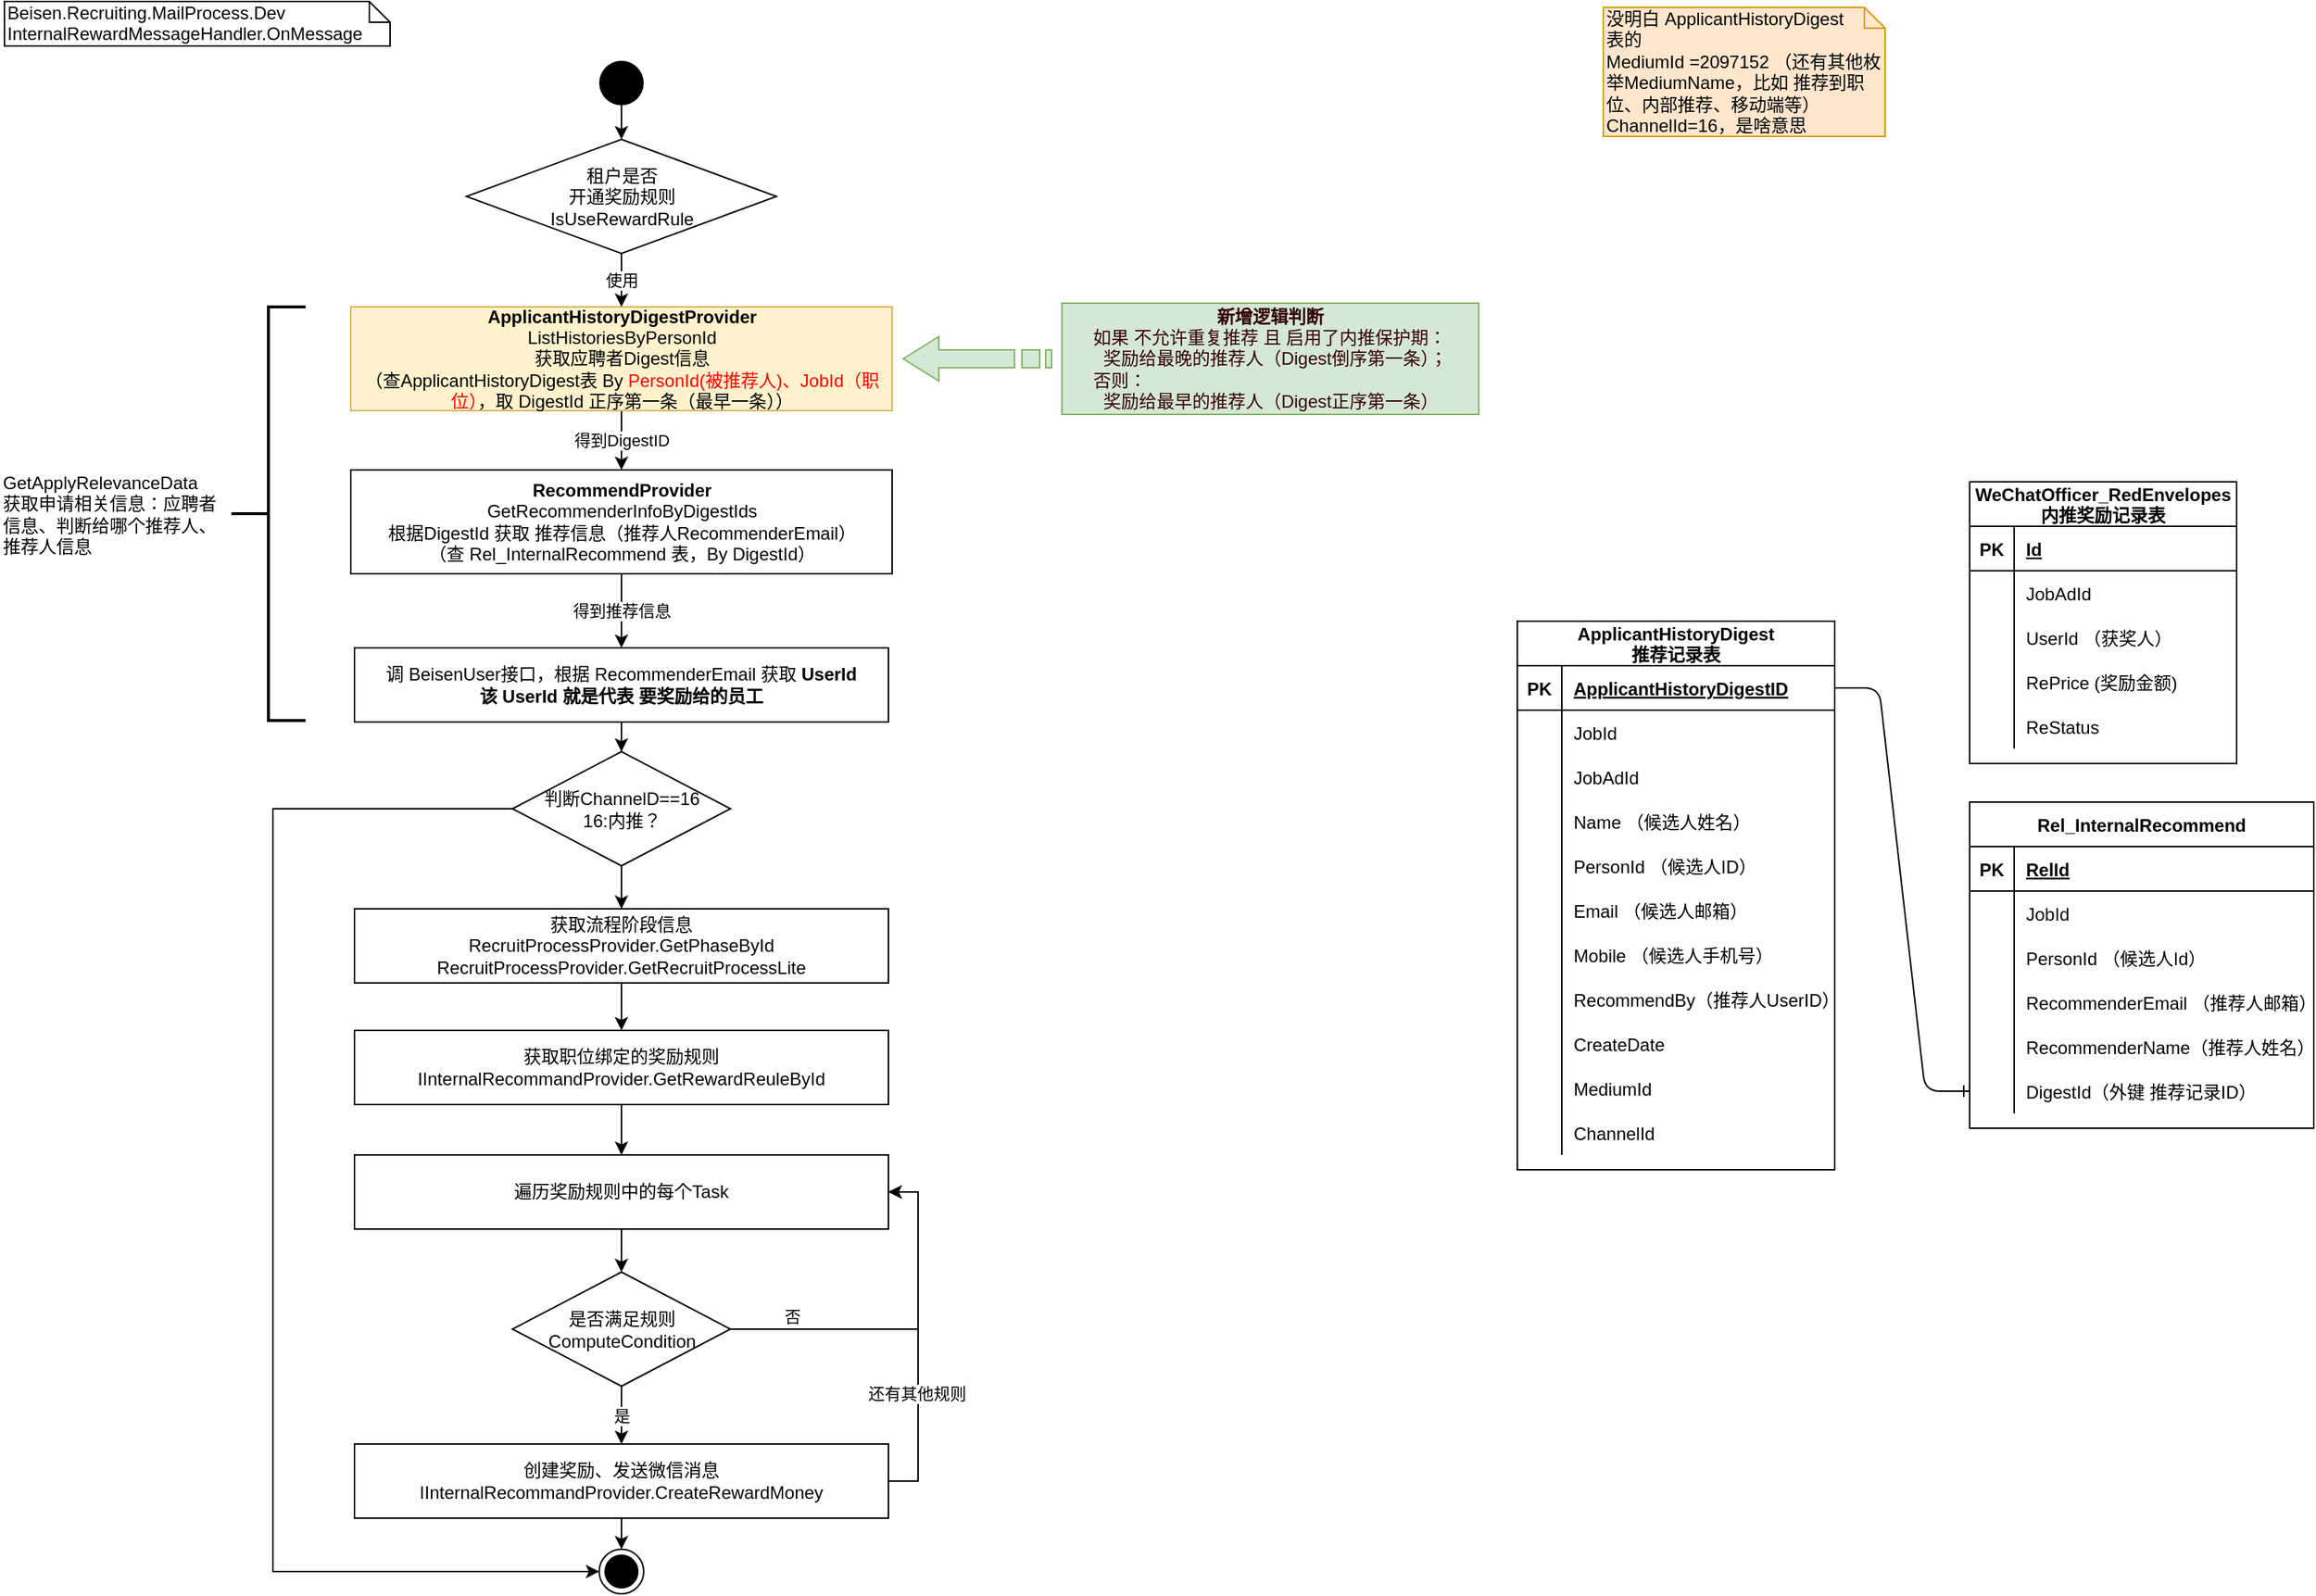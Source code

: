 <mxfile version="13.9.9" type="github">
  <diagram id="hxceB8bhMO8N4iSGg5qn" name="Page-1">
    <mxGraphModel dx="1409" dy="905" grid="0" gridSize="10" guides="1" tooltips="1" connect="1" arrows="1" fold="1" page="1" pageScale="1" pageWidth="1654" pageHeight="2336" math="0" shadow="0">
      <root>
        <mxCell id="0" />
        <mxCell id="1" parent="0" />
        <mxCell id="eFzzsfOAj4i4j4rAg_sY-3" value="Beisen.Recruiting.MailProcess.Dev&lt;br&gt;InternalRewardMessageHandler.OnMessage" style="shape=note;whiteSpace=wrap;html=1;size=14;verticalAlign=top;align=left;spacingTop=-6;" parent="1" vertex="1">
          <mxGeometry x="114" y="64" width="260" height="30" as="geometry" />
        </mxCell>
        <mxCell id="eFzzsfOAj4i4j4rAg_sY-9" value="得到DigestID" style="edgeStyle=orthogonalEdgeStyle;rounded=0;orthogonalLoop=1;jettySize=auto;html=1;" parent="1" source="eFzzsfOAj4i4j4rAg_sY-6" target="eFzzsfOAj4i4j4rAg_sY-8" edge="1">
          <mxGeometry relative="1" as="geometry" />
        </mxCell>
        <mxCell id="eFzzsfOAj4i4j4rAg_sY-6" value="&lt;b&gt;ApplicantHistoryDigestProvider&lt;/b&gt;&lt;br&gt;ListHistoriesByPersonId&lt;br&gt;获取应聘者Digest信息&lt;br&gt;（查ApplicantHistoryDigest表 By &lt;font color=&quot;#ff0000&quot;&gt;PersonId(被推荐人)、JobId（职位）&lt;/font&gt;，取 DigestId 正序第一条（最早一条））" style="rounded=0;whiteSpace=wrap;html=1;fillColor=#fff2cc;strokeColor=#d6b656;" parent="1" vertex="1">
          <mxGeometry x="347.5" y="270" width="365" height="70" as="geometry" />
        </mxCell>
        <mxCell id="eFzzsfOAj4i4j4rAg_sY-7" value="没明白 ApplicantHistoryDigest &lt;br&gt;表的 &lt;br&gt;MediumId =2097152 （还有其他枚举MediumName，比如 推荐到职位、内部推荐、移动端等）&lt;br&gt;ChannelId=16，是啥意思" style="shape=note;whiteSpace=wrap;html=1;size=14;verticalAlign=top;align=left;spacingTop=-6;fillColor=#ffe6cc;strokeColor=#d79b00;" parent="1" vertex="1">
          <mxGeometry x="1192" y="68" width="190" height="87" as="geometry" />
        </mxCell>
        <mxCell id="eFzzsfOAj4i4j4rAg_sY-11" value="得到推荐信息" style="edgeStyle=orthogonalEdgeStyle;rounded=0;orthogonalLoop=1;jettySize=auto;html=1;" parent="1" source="eFzzsfOAj4i4j4rAg_sY-8" target="eFzzsfOAj4i4j4rAg_sY-10" edge="1">
          <mxGeometry relative="1" as="geometry">
            <mxPoint as="offset" />
          </mxGeometry>
        </mxCell>
        <mxCell id="eFzzsfOAj4i4j4rAg_sY-8" value="&lt;b&gt;RecommendProvider&lt;br&gt;&lt;/b&gt;GetRecommenderInfoByDigestIds&lt;br&gt;根据DigestId 获取 推荐信息（推荐人RecommenderEmail）&lt;br&gt;（查 Rel_InternalRecommend 表，By DigestId）" style="rounded=0;whiteSpace=wrap;html=1;" parent="1" vertex="1">
          <mxGeometry x="347.5" y="380" width="365" height="70" as="geometry" />
        </mxCell>
        <mxCell id="9dnphY6lKcpVV8qopwQT-60" value="" style="edgeStyle=orthogonalEdgeStyle;rounded=0;orthogonalLoop=1;jettySize=auto;html=1;" parent="1" source="eFzzsfOAj4i4j4rAg_sY-10" target="9dnphY6lKcpVV8qopwQT-49" edge="1">
          <mxGeometry relative="1" as="geometry" />
        </mxCell>
        <mxCell id="eFzzsfOAj4i4j4rAg_sY-10" value="调 BeisenUser接口，根据 RecommenderEmail 获取 &lt;b&gt;UserId&lt;/b&gt;&lt;br&gt;&lt;b&gt;该 UserId 就是代表 要奖励给的员工&lt;/b&gt;" style="whiteSpace=wrap;html=1;rounded=0;" parent="1" vertex="1">
          <mxGeometry x="350" y="500" width="360" height="50" as="geometry" />
        </mxCell>
        <mxCell id="eFzzsfOAj4i4j4rAg_sY-13" value="GetApplyRelevanceData&lt;br&gt;获取申请相关信息：应聘者信息、判断给哪个推荐人、推荐人信息" style="text;html=1;strokeColor=none;fillColor=none;align=left;verticalAlign=middle;whiteSpace=wrap;rounded=0;" parent="1" vertex="1">
          <mxGeometry x="111" y="383" width="156" height="53.25" as="geometry" />
        </mxCell>
        <mxCell id="eFzzsfOAj4i4j4rAg_sY-14" value="&lt;font color=&quot;#330000&quot;&gt;&lt;b&gt;新增逻辑判断&lt;/b&gt;&lt;br&gt;&lt;div style=&quot;text-align: left&quot;&gt;&lt;span&gt;如果 不允许重复推荐 且 启用了内推保护期：&lt;/span&gt;&lt;/div&gt;&lt;div style=&quot;text-align: left&quot;&gt;&lt;span&gt;&amp;nbsp; 奖励给最晚的推荐人（Digest倒序第一条）；&lt;/span&gt;&lt;/div&gt;&lt;div style=&quot;text-align: left&quot;&gt;&lt;span&gt;否则：&lt;/span&gt;&lt;/div&gt;&lt;div style=&quot;text-align: left&quot;&gt;&lt;span&gt;&amp;nbsp; 奖励给最早的推荐人（Digest正序第一条）&lt;/span&gt;&lt;/div&gt;&lt;/font&gt;" style="rounded=0;whiteSpace=wrap;html=1;fillColor=#d5e8d4;strokeColor=#82B366;" parent="1" vertex="1">
          <mxGeometry x="827" y="267.5" width="281" height="75" as="geometry" />
        </mxCell>
        <mxCell id="eFzzsfOAj4i4j4rAg_sY-17" value="" style="html=1;shadow=0;dashed=0;align=center;verticalAlign=middle;shape=mxgraph.arrows2.stripedArrow;dy=0.6;dx=24;notch=25;strokeColor=#82b366;rotation=-180;fillColor=#d5e8d4;" parent="1" vertex="1">
          <mxGeometry x="720" y="290" width="100" height="30" as="geometry" />
        </mxCell>
        <mxCell id="9dnphY6lKcpVV8qopwQT-1" value="ApplicantHistoryDigest&#xa;推荐记录表" style="shape=table;startSize=30;container=1;collapsible=1;childLayout=tableLayout;fixedRows=1;rowLines=0;fontStyle=1;align=center;resizeLast=1;" parent="1" vertex="1">
          <mxGeometry x="1134" y="482" width="214" height="370" as="geometry" />
        </mxCell>
        <mxCell id="9dnphY6lKcpVV8qopwQT-2" value="" style="shape=partialRectangle;collapsible=0;dropTarget=0;pointerEvents=0;fillColor=none;top=0;left=0;bottom=1;right=0;points=[[0,0.5],[1,0.5]];portConstraint=eastwest;" parent="9dnphY6lKcpVV8qopwQT-1" vertex="1">
          <mxGeometry y="30" width="214" height="30" as="geometry" />
        </mxCell>
        <mxCell id="9dnphY6lKcpVV8qopwQT-3" value="PK" style="shape=partialRectangle;connectable=0;fillColor=none;top=0;left=0;bottom=0;right=0;fontStyle=1;overflow=hidden;" parent="9dnphY6lKcpVV8qopwQT-2" vertex="1">
          <mxGeometry width="30" height="30" as="geometry" />
        </mxCell>
        <mxCell id="9dnphY6lKcpVV8qopwQT-4" value="ApplicantHistoryDigestID" style="shape=partialRectangle;connectable=0;fillColor=none;top=0;left=0;bottom=0;right=0;align=left;spacingLeft=6;fontStyle=5;overflow=hidden;" parent="9dnphY6lKcpVV8qopwQT-2" vertex="1">
          <mxGeometry x="30" width="184" height="30" as="geometry" />
        </mxCell>
        <mxCell id="9dnphY6lKcpVV8qopwQT-5" value="" style="shape=partialRectangle;collapsible=0;dropTarget=0;pointerEvents=0;fillColor=none;top=0;left=0;bottom=0;right=0;points=[[0,0.5],[1,0.5]];portConstraint=eastwest;" parent="9dnphY6lKcpVV8qopwQT-1" vertex="1">
          <mxGeometry y="60" width="214" height="30" as="geometry" />
        </mxCell>
        <mxCell id="9dnphY6lKcpVV8qopwQT-6" value="" style="shape=partialRectangle;connectable=0;fillColor=none;top=0;left=0;bottom=0;right=0;editable=1;overflow=hidden;" parent="9dnphY6lKcpVV8qopwQT-5" vertex="1">
          <mxGeometry width="30" height="30" as="geometry" />
        </mxCell>
        <mxCell id="9dnphY6lKcpVV8qopwQT-7" value="JobId" style="shape=partialRectangle;connectable=0;fillColor=none;top=0;left=0;bottom=0;right=0;align=left;spacingLeft=6;overflow=hidden;" parent="9dnphY6lKcpVV8qopwQT-5" vertex="1">
          <mxGeometry x="30" width="184" height="30" as="geometry" />
        </mxCell>
        <mxCell id="9dnphY6lKcpVV8qopwQT-43" style="shape=partialRectangle;collapsible=0;dropTarget=0;pointerEvents=0;fillColor=none;top=0;left=0;bottom=0;right=0;points=[[0,0.5],[1,0.5]];portConstraint=eastwest;" parent="9dnphY6lKcpVV8qopwQT-1" vertex="1">
          <mxGeometry y="90" width="214" height="30" as="geometry" />
        </mxCell>
        <mxCell id="9dnphY6lKcpVV8qopwQT-44" style="shape=partialRectangle;connectable=0;fillColor=none;top=0;left=0;bottom=0;right=0;editable=1;overflow=hidden;" parent="9dnphY6lKcpVV8qopwQT-43" vertex="1">
          <mxGeometry width="30" height="30" as="geometry" />
        </mxCell>
        <mxCell id="9dnphY6lKcpVV8qopwQT-45" value="JobAdId" style="shape=partialRectangle;connectable=0;fillColor=none;top=0;left=0;bottom=0;right=0;align=left;spacingLeft=6;overflow=hidden;" parent="9dnphY6lKcpVV8qopwQT-43" vertex="1">
          <mxGeometry x="30" width="184" height="30" as="geometry" />
        </mxCell>
        <mxCell id="B7aabWyqdTll9dTE9XnJ-7" style="shape=partialRectangle;collapsible=0;dropTarget=0;pointerEvents=0;fillColor=none;top=0;left=0;bottom=0;right=0;points=[[0,0.5],[1,0.5]];portConstraint=eastwest;" vertex="1" parent="9dnphY6lKcpVV8qopwQT-1">
          <mxGeometry y="120" width="214" height="30" as="geometry" />
        </mxCell>
        <mxCell id="B7aabWyqdTll9dTE9XnJ-8" style="shape=partialRectangle;connectable=0;fillColor=none;top=0;left=0;bottom=0;right=0;editable=1;overflow=hidden;" vertex="1" parent="B7aabWyqdTll9dTE9XnJ-7">
          <mxGeometry width="30" height="30" as="geometry" />
        </mxCell>
        <mxCell id="B7aabWyqdTll9dTE9XnJ-9" value="Name （候选人姓名）" style="shape=partialRectangle;connectable=0;fillColor=none;top=0;left=0;bottom=0;right=0;align=left;spacingLeft=6;overflow=hidden;" vertex="1" parent="B7aabWyqdTll9dTE9XnJ-7">
          <mxGeometry x="30" width="184" height="30" as="geometry" />
        </mxCell>
        <mxCell id="9dnphY6lKcpVV8qopwQT-8" value="" style="shape=partialRectangle;collapsible=0;dropTarget=0;pointerEvents=0;fillColor=none;top=0;left=0;bottom=0;right=0;points=[[0,0.5],[1,0.5]];portConstraint=eastwest;" parent="9dnphY6lKcpVV8qopwQT-1" vertex="1">
          <mxGeometry y="150" width="214" height="30" as="geometry" />
        </mxCell>
        <mxCell id="9dnphY6lKcpVV8qopwQT-9" value="" style="shape=partialRectangle;connectable=0;fillColor=none;top=0;left=0;bottom=0;right=0;editable=1;overflow=hidden;" parent="9dnphY6lKcpVV8qopwQT-8" vertex="1">
          <mxGeometry width="30" height="30" as="geometry" />
        </mxCell>
        <mxCell id="9dnphY6lKcpVV8qopwQT-10" value="PersonId （候选人ID）" style="shape=partialRectangle;connectable=0;fillColor=none;top=0;left=0;bottom=0;right=0;align=left;spacingLeft=6;overflow=hidden;" parent="9dnphY6lKcpVV8qopwQT-8" vertex="1">
          <mxGeometry x="30" width="184" height="30" as="geometry" />
        </mxCell>
        <mxCell id="9dnphY6lKcpVV8qopwQT-11" value="" style="shape=partialRectangle;collapsible=0;dropTarget=0;pointerEvents=0;fillColor=none;top=0;left=0;bottom=0;right=0;points=[[0,0.5],[1,0.5]];portConstraint=eastwest;" parent="9dnphY6lKcpVV8qopwQT-1" vertex="1">
          <mxGeometry y="180" width="214" height="30" as="geometry" />
        </mxCell>
        <mxCell id="9dnphY6lKcpVV8qopwQT-12" value="" style="shape=partialRectangle;connectable=0;fillColor=none;top=0;left=0;bottom=0;right=0;editable=1;overflow=hidden;" parent="9dnphY6lKcpVV8qopwQT-11" vertex="1">
          <mxGeometry width="30" height="30" as="geometry" />
        </mxCell>
        <mxCell id="9dnphY6lKcpVV8qopwQT-13" value="Email （候选人邮箱）" style="shape=partialRectangle;connectable=0;fillColor=none;top=0;left=0;bottom=0;right=0;align=left;spacingLeft=6;overflow=hidden;" parent="9dnphY6lKcpVV8qopwQT-11" vertex="1">
          <mxGeometry x="30" width="184" height="30" as="geometry" />
        </mxCell>
        <mxCell id="B7aabWyqdTll9dTE9XnJ-10" style="shape=partialRectangle;collapsible=0;dropTarget=0;pointerEvents=0;fillColor=none;top=0;left=0;bottom=0;right=0;points=[[0,0.5],[1,0.5]];portConstraint=eastwest;" vertex="1" parent="9dnphY6lKcpVV8qopwQT-1">
          <mxGeometry y="210" width="214" height="30" as="geometry" />
        </mxCell>
        <mxCell id="B7aabWyqdTll9dTE9XnJ-11" style="shape=partialRectangle;connectable=0;fillColor=none;top=0;left=0;bottom=0;right=0;editable=1;overflow=hidden;" vertex="1" parent="B7aabWyqdTll9dTE9XnJ-10">
          <mxGeometry width="30" height="30" as="geometry" />
        </mxCell>
        <mxCell id="B7aabWyqdTll9dTE9XnJ-12" value="Mobile （候选人手机号）" style="shape=partialRectangle;connectable=0;fillColor=none;top=0;left=0;bottom=0;right=0;align=left;spacingLeft=6;overflow=hidden;" vertex="1" parent="B7aabWyqdTll9dTE9XnJ-10">
          <mxGeometry x="30" width="184" height="30" as="geometry" />
        </mxCell>
        <mxCell id="B7aabWyqdTll9dTE9XnJ-13" style="shape=partialRectangle;collapsible=0;dropTarget=0;pointerEvents=0;fillColor=none;top=0;left=0;bottom=0;right=0;points=[[0,0.5],[1,0.5]];portConstraint=eastwest;" vertex="1" parent="9dnphY6lKcpVV8qopwQT-1">
          <mxGeometry y="240" width="214" height="30" as="geometry" />
        </mxCell>
        <mxCell id="B7aabWyqdTll9dTE9XnJ-14" style="shape=partialRectangle;connectable=0;fillColor=none;top=0;left=0;bottom=0;right=0;editable=1;overflow=hidden;" vertex="1" parent="B7aabWyqdTll9dTE9XnJ-13">
          <mxGeometry width="30" height="30" as="geometry" />
        </mxCell>
        <mxCell id="B7aabWyqdTll9dTE9XnJ-15" value="RecommendBy（推荐人UserID）" style="shape=partialRectangle;connectable=0;fillColor=none;top=0;left=0;bottom=0;right=0;align=left;spacingLeft=6;overflow=hidden;" vertex="1" parent="B7aabWyqdTll9dTE9XnJ-13">
          <mxGeometry x="30" width="184" height="30" as="geometry" />
        </mxCell>
        <mxCell id="9dnphY6lKcpVV8qopwQT-34" style="shape=partialRectangle;collapsible=0;dropTarget=0;pointerEvents=0;fillColor=none;top=0;left=0;bottom=0;right=0;points=[[0,0.5],[1,0.5]];portConstraint=eastwest;" parent="9dnphY6lKcpVV8qopwQT-1" vertex="1">
          <mxGeometry y="270" width="214" height="30" as="geometry" />
        </mxCell>
        <mxCell id="9dnphY6lKcpVV8qopwQT-35" style="shape=partialRectangle;connectable=0;fillColor=none;top=0;left=0;bottom=0;right=0;editable=1;overflow=hidden;" parent="9dnphY6lKcpVV8qopwQT-34" vertex="1">
          <mxGeometry width="30" height="30" as="geometry" />
        </mxCell>
        <mxCell id="9dnphY6lKcpVV8qopwQT-36" value="CreateDate" style="shape=partialRectangle;connectable=0;fillColor=none;top=0;left=0;bottom=0;right=0;align=left;spacingLeft=6;overflow=hidden;" parent="9dnphY6lKcpVV8qopwQT-34" vertex="1">
          <mxGeometry x="30" width="184" height="30" as="geometry" />
        </mxCell>
        <mxCell id="9dnphY6lKcpVV8qopwQT-37" style="shape=partialRectangle;collapsible=0;dropTarget=0;pointerEvents=0;fillColor=none;top=0;left=0;bottom=0;right=0;points=[[0,0.5],[1,0.5]];portConstraint=eastwest;" parent="9dnphY6lKcpVV8qopwQT-1" vertex="1">
          <mxGeometry y="300" width="214" height="30" as="geometry" />
        </mxCell>
        <mxCell id="9dnphY6lKcpVV8qopwQT-38" style="shape=partialRectangle;connectable=0;fillColor=none;top=0;left=0;bottom=0;right=0;editable=1;overflow=hidden;" parent="9dnphY6lKcpVV8qopwQT-37" vertex="1">
          <mxGeometry width="30" height="30" as="geometry" />
        </mxCell>
        <mxCell id="9dnphY6lKcpVV8qopwQT-39" value="MediumId" style="shape=partialRectangle;connectable=0;fillColor=none;top=0;left=0;bottom=0;right=0;align=left;spacingLeft=6;overflow=hidden;" parent="9dnphY6lKcpVV8qopwQT-37" vertex="1">
          <mxGeometry x="30" width="184" height="30" as="geometry" />
        </mxCell>
        <mxCell id="9dnphY6lKcpVV8qopwQT-40" style="shape=partialRectangle;collapsible=0;dropTarget=0;pointerEvents=0;fillColor=none;top=0;left=0;bottom=0;right=0;points=[[0,0.5],[1,0.5]];portConstraint=eastwest;" parent="9dnphY6lKcpVV8qopwQT-1" vertex="1">
          <mxGeometry y="330" width="214" height="30" as="geometry" />
        </mxCell>
        <mxCell id="9dnphY6lKcpVV8qopwQT-41" style="shape=partialRectangle;connectable=0;fillColor=none;top=0;left=0;bottom=0;right=0;editable=1;overflow=hidden;" parent="9dnphY6lKcpVV8qopwQT-40" vertex="1">
          <mxGeometry width="30" height="30" as="geometry" />
        </mxCell>
        <mxCell id="9dnphY6lKcpVV8qopwQT-42" value="ChannelId" style="shape=partialRectangle;connectable=0;fillColor=none;top=0;left=0;bottom=0;right=0;align=left;spacingLeft=6;overflow=hidden;" parent="9dnphY6lKcpVV8qopwQT-40" vertex="1">
          <mxGeometry x="30" width="184" height="30" as="geometry" />
        </mxCell>
        <mxCell id="9dnphY6lKcpVV8qopwQT-14" value="Rel_InternalRecommend" style="shape=table;startSize=30;container=1;collapsible=1;childLayout=tableLayout;fixedRows=1;rowLines=0;fontStyle=1;align=center;resizeLast=1;" parent="1" vertex="1">
          <mxGeometry x="1439" y="604" width="232" height="220" as="geometry" />
        </mxCell>
        <mxCell id="9dnphY6lKcpVV8qopwQT-15" value="" style="shape=partialRectangle;collapsible=0;dropTarget=0;pointerEvents=0;fillColor=none;top=0;left=0;bottom=1;right=0;points=[[0,0.5],[1,0.5]];portConstraint=eastwest;" parent="9dnphY6lKcpVV8qopwQT-14" vertex="1">
          <mxGeometry y="30" width="232" height="30" as="geometry" />
        </mxCell>
        <mxCell id="9dnphY6lKcpVV8qopwQT-16" value="PK" style="shape=partialRectangle;connectable=0;fillColor=none;top=0;left=0;bottom=0;right=0;fontStyle=1;overflow=hidden;" parent="9dnphY6lKcpVV8qopwQT-15" vertex="1">
          <mxGeometry width="30" height="30" as="geometry" />
        </mxCell>
        <mxCell id="9dnphY6lKcpVV8qopwQT-17" value="RelId" style="shape=partialRectangle;connectable=0;fillColor=none;top=0;left=0;bottom=0;right=0;align=left;spacingLeft=6;fontStyle=5;overflow=hidden;" parent="9dnphY6lKcpVV8qopwQT-15" vertex="1">
          <mxGeometry x="30" width="202" height="30" as="geometry" />
        </mxCell>
        <mxCell id="9dnphY6lKcpVV8qopwQT-18" value="" style="shape=partialRectangle;collapsible=0;dropTarget=0;pointerEvents=0;fillColor=none;top=0;left=0;bottom=0;right=0;points=[[0,0.5],[1,0.5]];portConstraint=eastwest;" parent="9dnphY6lKcpVV8qopwQT-14" vertex="1">
          <mxGeometry y="60" width="232" height="30" as="geometry" />
        </mxCell>
        <mxCell id="9dnphY6lKcpVV8qopwQT-19" value="" style="shape=partialRectangle;connectable=0;fillColor=none;top=0;left=0;bottom=0;right=0;editable=1;overflow=hidden;" parent="9dnphY6lKcpVV8qopwQT-18" vertex="1">
          <mxGeometry width="30" height="30" as="geometry" />
        </mxCell>
        <mxCell id="9dnphY6lKcpVV8qopwQT-20" value="JobId" style="shape=partialRectangle;connectable=0;fillColor=none;top=0;left=0;bottom=0;right=0;align=left;spacingLeft=6;overflow=hidden;" parent="9dnphY6lKcpVV8qopwQT-18" vertex="1">
          <mxGeometry x="30" width="202" height="30" as="geometry" />
        </mxCell>
        <mxCell id="9dnphY6lKcpVV8qopwQT-21" value="" style="shape=partialRectangle;collapsible=0;dropTarget=0;pointerEvents=0;fillColor=none;top=0;left=0;bottom=0;right=0;points=[[0,0.5],[1,0.5]];portConstraint=eastwest;" parent="9dnphY6lKcpVV8qopwQT-14" vertex="1">
          <mxGeometry y="90" width="232" height="30" as="geometry" />
        </mxCell>
        <mxCell id="9dnphY6lKcpVV8qopwQT-22" value="" style="shape=partialRectangle;connectable=0;fillColor=none;top=0;left=0;bottom=0;right=0;editable=1;overflow=hidden;" parent="9dnphY6lKcpVV8qopwQT-21" vertex="1">
          <mxGeometry width="30" height="30" as="geometry" />
        </mxCell>
        <mxCell id="9dnphY6lKcpVV8qopwQT-23" value="PersonId （候选人Id）" style="shape=partialRectangle;connectable=0;fillColor=none;top=0;left=0;bottom=0;right=0;align=left;spacingLeft=6;overflow=hidden;" parent="9dnphY6lKcpVV8qopwQT-21" vertex="1">
          <mxGeometry x="30" width="202" height="30" as="geometry" />
        </mxCell>
        <mxCell id="9dnphY6lKcpVV8qopwQT-24" value="" style="shape=partialRectangle;collapsible=0;dropTarget=0;pointerEvents=0;fillColor=none;top=0;left=0;bottom=0;right=0;points=[[0,0.5],[1,0.5]];portConstraint=eastwest;" parent="9dnphY6lKcpVV8qopwQT-14" vertex="1">
          <mxGeometry y="120" width="232" height="30" as="geometry" />
        </mxCell>
        <mxCell id="9dnphY6lKcpVV8qopwQT-25" value="" style="shape=partialRectangle;connectable=0;fillColor=none;top=0;left=0;bottom=0;right=0;editable=1;overflow=hidden;" parent="9dnphY6lKcpVV8qopwQT-24" vertex="1">
          <mxGeometry width="30" height="30" as="geometry" />
        </mxCell>
        <mxCell id="9dnphY6lKcpVV8qopwQT-26" value="RecommenderEmail （推荐人邮箱）" style="shape=partialRectangle;connectable=0;fillColor=none;top=0;left=0;bottom=0;right=0;align=left;spacingLeft=6;overflow=hidden;" parent="9dnphY6lKcpVV8qopwQT-24" vertex="1">
          <mxGeometry x="30" width="202" height="30" as="geometry" />
        </mxCell>
        <mxCell id="9dnphY6lKcpVV8qopwQT-31" style="shape=partialRectangle;collapsible=0;dropTarget=0;pointerEvents=0;fillColor=none;top=0;left=0;bottom=0;right=0;points=[[0,0.5],[1,0.5]];portConstraint=eastwest;" parent="9dnphY6lKcpVV8qopwQT-14" vertex="1">
          <mxGeometry y="150" width="232" height="30" as="geometry" />
        </mxCell>
        <mxCell id="9dnphY6lKcpVV8qopwQT-32" style="shape=partialRectangle;connectable=0;fillColor=none;top=0;left=0;bottom=0;right=0;editable=1;overflow=hidden;" parent="9dnphY6lKcpVV8qopwQT-31" vertex="1">
          <mxGeometry width="30" height="30" as="geometry" />
        </mxCell>
        <mxCell id="9dnphY6lKcpVV8qopwQT-33" value="RecommenderName（推荐人姓名）" style="shape=partialRectangle;connectable=0;fillColor=none;top=0;left=0;bottom=0;right=0;align=left;spacingLeft=6;overflow=hidden;" parent="9dnphY6lKcpVV8qopwQT-31" vertex="1">
          <mxGeometry x="30" width="202" height="30" as="geometry" />
        </mxCell>
        <mxCell id="9dnphY6lKcpVV8qopwQT-27" style="shape=partialRectangle;collapsible=0;dropTarget=0;pointerEvents=0;fillColor=none;top=0;left=0;bottom=0;right=0;points=[[0,0.5],[1,0.5]];portConstraint=eastwest;" parent="9dnphY6lKcpVV8qopwQT-14" vertex="1">
          <mxGeometry y="180" width="232" height="30" as="geometry" />
        </mxCell>
        <mxCell id="9dnphY6lKcpVV8qopwQT-28" style="shape=partialRectangle;connectable=0;fillColor=none;top=0;left=0;bottom=0;right=0;editable=1;overflow=hidden;" parent="9dnphY6lKcpVV8qopwQT-27" vertex="1">
          <mxGeometry width="30" height="30" as="geometry" />
        </mxCell>
        <mxCell id="9dnphY6lKcpVV8qopwQT-29" value="DigestId（外键 推荐记录ID）" style="shape=partialRectangle;connectable=0;fillColor=none;top=0;left=0;bottom=0;right=0;align=left;spacingLeft=6;overflow=hidden;" parent="9dnphY6lKcpVV8qopwQT-27" vertex="1">
          <mxGeometry x="30" width="202" height="30" as="geometry" />
        </mxCell>
        <mxCell id="9dnphY6lKcpVV8qopwQT-30" value="" style="edgeStyle=entityRelationEdgeStyle;fontSize=12;html=1;endArrow=ERone;endFill=1;entryX=0;entryY=0.5;entryDx=0;entryDy=0;exitX=1;exitY=0.5;exitDx=0;exitDy=0;" parent="1" source="9dnphY6lKcpVV8qopwQT-2" target="9dnphY6lKcpVV8qopwQT-27" edge="1">
          <mxGeometry width="100" height="100" relative="1" as="geometry">
            <mxPoint x="1276" y="800" as="sourcePoint" />
            <mxPoint x="1376" y="700" as="targetPoint" />
          </mxGeometry>
        </mxCell>
        <mxCell id="9dnphY6lKcpVV8qopwQT-59" value="使用" style="edgeStyle=orthogonalEdgeStyle;rounded=0;orthogonalLoop=1;jettySize=auto;html=1;" parent="1" source="9dnphY6lKcpVV8qopwQT-46" target="eFzzsfOAj4i4j4rAg_sY-6" edge="1">
          <mxGeometry relative="1" as="geometry" />
        </mxCell>
        <mxCell id="9dnphY6lKcpVV8qopwQT-46" value="租户是否&lt;br&gt;开通奖励规则&lt;br&gt;IsUseRewardRule" style="rhombus;whiteSpace=wrap;html=1;" parent="1" vertex="1">
          <mxGeometry x="425.5" y="157" width="209" height="77" as="geometry" />
        </mxCell>
        <mxCell id="9dnphY6lKcpVV8qopwQT-48" value="" style="strokeWidth=2;html=1;shape=mxgraph.flowchart.annotation_2;align=left;labelPosition=right;pointerEvents=1;" parent="1" vertex="1">
          <mxGeometry x="267" y="270" width="50" height="279" as="geometry" />
        </mxCell>
        <mxCell id="9dnphY6lKcpVV8qopwQT-61" value="" style="edgeStyle=orthogonalEdgeStyle;rounded=0;orthogonalLoop=1;jettySize=auto;html=1;" parent="1" source="9dnphY6lKcpVV8qopwQT-49" target="9dnphY6lKcpVV8qopwQT-50" edge="1">
          <mxGeometry relative="1" as="geometry" />
        </mxCell>
        <mxCell id="9dnphY6lKcpVV8qopwQT-76" style="edgeStyle=orthogonalEdgeStyle;rounded=0;orthogonalLoop=1;jettySize=auto;html=1;exitX=0;exitY=0.5;exitDx=0;exitDy=0;entryX=0;entryY=0.5;entryDx=0;entryDy=0;" parent="1" source="9dnphY6lKcpVV8qopwQT-49" target="9dnphY6lKcpVV8qopwQT-67" edge="1">
          <mxGeometry relative="1" as="geometry">
            <Array as="points">
              <mxPoint x="295" y="609" />
              <mxPoint x="295" y="1123" />
            </Array>
          </mxGeometry>
        </mxCell>
        <mxCell id="9dnphY6lKcpVV8qopwQT-49" value="判断ChannelD==16&lt;br&gt;16:内推？" style="rhombus;whiteSpace=wrap;html=1;" parent="1" vertex="1">
          <mxGeometry x="456.5" y="570" width="147" height="77" as="geometry" />
        </mxCell>
        <mxCell id="9dnphY6lKcpVV8qopwQT-62" value="" style="edgeStyle=orthogonalEdgeStyle;rounded=0;orthogonalLoop=1;jettySize=auto;html=1;" parent="1" source="9dnphY6lKcpVV8qopwQT-50" target="9dnphY6lKcpVV8qopwQT-51" edge="1">
          <mxGeometry relative="1" as="geometry" />
        </mxCell>
        <mxCell id="9dnphY6lKcpVV8qopwQT-50" value="获取流程阶段信息&lt;br&gt;RecruitProcessProvider.GetPhaseById&lt;br&gt;RecruitProcessProvider.GetRecruitProcessLite" style="whiteSpace=wrap;html=1;rounded=0;" parent="1" vertex="1">
          <mxGeometry x="350" y="676" width="360" height="50" as="geometry" />
        </mxCell>
        <mxCell id="9dnphY6lKcpVV8qopwQT-64" value="" style="edgeStyle=orthogonalEdgeStyle;rounded=0;orthogonalLoop=1;jettySize=auto;html=1;" parent="1" source="9dnphY6lKcpVV8qopwQT-51" target="9dnphY6lKcpVV8qopwQT-52" edge="1">
          <mxGeometry relative="1" as="geometry" />
        </mxCell>
        <mxCell id="9dnphY6lKcpVV8qopwQT-51" value="获取职位绑定的奖励规则&lt;br&gt;IInternalRecommandProvider.GetRewardReuleById" style="whiteSpace=wrap;html=1;rounded=0;" parent="1" vertex="1">
          <mxGeometry x="350" y="758" width="360" height="50" as="geometry" />
        </mxCell>
        <mxCell id="9dnphY6lKcpVV8qopwQT-65" value="" style="edgeStyle=orthogonalEdgeStyle;rounded=0;orthogonalLoop=1;jettySize=auto;html=1;" parent="1" source="9dnphY6lKcpVV8qopwQT-52" target="9dnphY6lKcpVV8qopwQT-54" edge="1">
          <mxGeometry relative="1" as="geometry" />
        </mxCell>
        <mxCell id="9dnphY6lKcpVV8qopwQT-52" value="遍历奖励规则中的每个Task" style="whiteSpace=wrap;html=1;rounded=0;" parent="1" vertex="1">
          <mxGeometry x="350" y="842" width="360" height="50" as="geometry" />
        </mxCell>
        <mxCell id="9dnphY6lKcpVV8qopwQT-66" value="是" style="edgeStyle=orthogonalEdgeStyle;rounded=0;orthogonalLoop=1;jettySize=auto;html=1;" parent="1" source="9dnphY6lKcpVV8qopwQT-54" target="9dnphY6lKcpVV8qopwQT-56" edge="1">
          <mxGeometry relative="1" as="geometry" />
        </mxCell>
        <mxCell id="9dnphY6lKcpVV8qopwQT-77" style="edgeStyle=orthogonalEdgeStyle;rounded=0;orthogonalLoop=1;jettySize=auto;html=1;exitX=1;exitY=0.5;exitDx=0;exitDy=0;entryX=1;entryY=0.5;entryDx=0;entryDy=0;" parent="1" source="9dnphY6lKcpVV8qopwQT-54" target="9dnphY6lKcpVV8qopwQT-52" edge="1">
          <mxGeometry relative="1" as="geometry">
            <Array as="points">
              <mxPoint x="730" y="960" />
              <mxPoint x="730" y="867" />
            </Array>
          </mxGeometry>
        </mxCell>
        <mxCell id="9dnphY6lKcpVV8qopwQT-78" value="否" style="edgeLabel;html=1;align=center;verticalAlign=middle;resizable=0;points=[];" parent="9dnphY6lKcpVV8qopwQT-77" vertex="1" connectable="0">
          <mxGeometry x="-0.661" y="-2" relative="1" as="geometry">
            <mxPoint x="0.5" y="-10.5" as="offset" />
          </mxGeometry>
        </mxCell>
        <mxCell id="9dnphY6lKcpVV8qopwQT-54" value="是否满足规则&lt;br&gt;ComputeCondition" style="rhombus;whiteSpace=wrap;html=1;" parent="1" vertex="1">
          <mxGeometry x="456.5" y="921" width="147" height="77" as="geometry" />
        </mxCell>
        <mxCell id="9dnphY6lKcpVV8qopwQT-68" value="" style="edgeStyle=orthogonalEdgeStyle;rounded=0;orthogonalLoop=1;jettySize=auto;html=1;" parent="1" source="9dnphY6lKcpVV8qopwQT-56" target="9dnphY6lKcpVV8qopwQT-67" edge="1">
          <mxGeometry relative="1" as="geometry" />
        </mxCell>
        <mxCell id="9dnphY6lKcpVV8qopwQT-69" style="edgeStyle=orthogonalEdgeStyle;rounded=0;orthogonalLoop=1;jettySize=auto;html=1;exitX=1;exitY=0.5;exitDx=0;exitDy=0;entryX=1;entryY=0.5;entryDx=0;entryDy=0;" parent="1" source="9dnphY6lKcpVV8qopwQT-56" target="9dnphY6lKcpVV8qopwQT-52" edge="1">
          <mxGeometry relative="1" as="geometry" />
        </mxCell>
        <mxCell id="9dnphY6lKcpVV8qopwQT-74" value="还有其他规则" style="edgeLabel;html=1;align=center;verticalAlign=middle;resizable=0;points=[];" parent="9dnphY6lKcpVV8qopwQT-69" vertex="1" connectable="0">
          <mxGeometry x="-0.438" y="3" relative="1" as="geometry">
            <mxPoint x="2" y="-13" as="offset" />
          </mxGeometry>
        </mxCell>
        <mxCell id="9dnphY6lKcpVV8qopwQT-56" value="创建奖励、发送微信消息&lt;br&gt;IInternalRecommandProvider.CreateRewardMoney" style="whiteSpace=wrap;html=1;rounded=0;" parent="1" vertex="1">
          <mxGeometry x="350" y="1037" width="360" height="50" as="geometry" />
        </mxCell>
        <mxCell id="9dnphY6lKcpVV8qopwQT-58" value="" style="edgeStyle=orthogonalEdgeStyle;rounded=0;orthogonalLoop=1;jettySize=auto;html=1;" parent="1" source="9dnphY6lKcpVV8qopwQT-57" target="9dnphY6lKcpVV8qopwQT-46" edge="1">
          <mxGeometry relative="1" as="geometry" />
        </mxCell>
        <mxCell id="9dnphY6lKcpVV8qopwQT-57" value="" style="ellipse;fillColor=#000000;strokeColor=none;" parent="1" vertex="1">
          <mxGeometry x="515" y="104" width="30" height="30" as="geometry" />
        </mxCell>
        <mxCell id="9dnphY6lKcpVV8qopwQT-67" value="" style="ellipse;html=1;shape=endState;fillColor=#000000;strokeColor=#000000;" parent="1" vertex="1">
          <mxGeometry x="515" y="1108" width="30" height="30" as="geometry" />
        </mxCell>
        <mxCell id="9dnphY6lKcpVV8qopwQT-79" value="WeChatOfficer_RedEnvelopes&#xa;内推奖励记录表" style="shape=table;startSize=30;container=1;collapsible=1;childLayout=tableLayout;fixedRows=1;rowLines=0;fontStyle=1;align=center;resizeLast=1;" parent="1" vertex="1">
          <mxGeometry x="1439" y="388" width="180" height="190" as="geometry" />
        </mxCell>
        <mxCell id="9dnphY6lKcpVV8qopwQT-80" value="" style="shape=partialRectangle;collapsible=0;dropTarget=0;pointerEvents=0;fillColor=none;top=0;left=0;bottom=1;right=0;points=[[0,0.5],[1,0.5]];portConstraint=eastwest;" parent="9dnphY6lKcpVV8qopwQT-79" vertex="1">
          <mxGeometry y="30" width="180" height="30" as="geometry" />
        </mxCell>
        <mxCell id="9dnphY6lKcpVV8qopwQT-81" value="PK" style="shape=partialRectangle;connectable=0;fillColor=none;top=0;left=0;bottom=0;right=0;fontStyle=1;overflow=hidden;" parent="9dnphY6lKcpVV8qopwQT-80" vertex="1">
          <mxGeometry width="30" height="30" as="geometry" />
        </mxCell>
        <mxCell id="9dnphY6lKcpVV8qopwQT-82" value="Id" style="shape=partialRectangle;connectable=0;fillColor=none;top=0;left=0;bottom=0;right=0;align=left;spacingLeft=6;fontStyle=5;overflow=hidden;" parent="9dnphY6lKcpVV8qopwQT-80" vertex="1">
          <mxGeometry x="30" width="150" height="30" as="geometry" />
        </mxCell>
        <mxCell id="9dnphY6lKcpVV8qopwQT-83" value="" style="shape=partialRectangle;collapsible=0;dropTarget=0;pointerEvents=0;fillColor=none;top=0;left=0;bottom=0;right=0;points=[[0,0.5],[1,0.5]];portConstraint=eastwest;" parent="9dnphY6lKcpVV8qopwQT-79" vertex="1">
          <mxGeometry y="60" width="180" height="30" as="geometry" />
        </mxCell>
        <mxCell id="9dnphY6lKcpVV8qopwQT-84" value="" style="shape=partialRectangle;connectable=0;fillColor=none;top=0;left=0;bottom=0;right=0;editable=1;overflow=hidden;" parent="9dnphY6lKcpVV8qopwQT-83" vertex="1">
          <mxGeometry width="30" height="30" as="geometry" />
        </mxCell>
        <mxCell id="9dnphY6lKcpVV8qopwQT-85" value="JobAdId" style="shape=partialRectangle;connectable=0;fillColor=none;top=0;left=0;bottom=0;right=0;align=left;spacingLeft=6;overflow=hidden;" parent="9dnphY6lKcpVV8qopwQT-83" vertex="1">
          <mxGeometry x="30" width="150" height="30" as="geometry" />
        </mxCell>
        <mxCell id="9dnphY6lKcpVV8qopwQT-89" value="" style="shape=partialRectangle;collapsible=0;dropTarget=0;pointerEvents=0;fillColor=none;top=0;left=0;bottom=0;right=0;points=[[0,0.5],[1,0.5]];portConstraint=eastwest;" parent="9dnphY6lKcpVV8qopwQT-79" vertex="1">
          <mxGeometry y="90" width="180" height="30" as="geometry" />
        </mxCell>
        <mxCell id="9dnphY6lKcpVV8qopwQT-90" value="" style="shape=partialRectangle;connectable=0;fillColor=none;top=0;left=0;bottom=0;right=0;editable=1;overflow=hidden;" parent="9dnphY6lKcpVV8qopwQT-89" vertex="1">
          <mxGeometry width="30" height="30" as="geometry" />
        </mxCell>
        <mxCell id="9dnphY6lKcpVV8qopwQT-91" value="UserId （获奖人）" style="shape=partialRectangle;connectable=0;fillColor=none;top=0;left=0;bottom=0;right=0;align=left;spacingLeft=6;overflow=hidden;" parent="9dnphY6lKcpVV8qopwQT-89" vertex="1">
          <mxGeometry x="30" width="150" height="30" as="geometry" />
        </mxCell>
        <mxCell id="B7aabWyqdTll9dTE9XnJ-1" style="shape=partialRectangle;collapsible=0;dropTarget=0;pointerEvents=0;fillColor=none;top=0;left=0;bottom=0;right=0;points=[[0,0.5],[1,0.5]];portConstraint=eastwest;" vertex="1" parent="9dnphY6lKcpVV8qopwQT-79">
          <mxGeometry y="120" width="180" height="30" as="geometry" />
        </mxCell>
        <mxCell id="B7aabWyqdTll9dTE9XnJ-2" style="shape=partialRectangle;connectable=0;fillColor=none;top=0;left=0;bottom=0;right=0;editable=1;overflow=hidden;" vertex="1" parent="B7aabWyqdTll9dTE9XnJ-1">
          <mxGeometry width="30" height="30" as="geometry" />
        </mxCell>
        <mxCell id="B7aabWyqdTll9dTE9XnJ-3" value="RePrice (奖励金额)" style="shape=partialRectangle;connectable=0;fillColor=none;top=0;left=0;bottom=0;right=0;align=left;spacingLeft=6;overflow=hidden;" vertex="1" parent="B7aabWyqdTll9dTE9XnJ-1">
          <mxGeometry x="30" width="150" height="30" as="geometry" />
        </mxCell>
        <mxCell id="B7aabWyqdTll9dTE9XnJ-4" style="shape=partialRectangle;collapsible=0;dropTarget=0;pointerEvents=0;fillColor=none;top=0;left=0;bottom=0;right=0;points=[[0,0.5],[1,0.5]];portConstraint=eastwest;" vertex="1" parent="9dnphY6lKcpVV8qopwQT-79">
          <mxGeometry y="150" width="180" height="30" as="geometry" />
        </mxCell>
        <mxCell id="B7aabWyqdTll9dTE9XnJ-5" style="shape=partialRectangle;connectable=0;fillColor=none;top=0;left=0;bottom=0;right=0;editable=1;overflow=hidden;" vertex="1" parent="B7aabWyqdTll9dTE9XnJ-4">
          <mxGeometry width="30" height="30" as="geometry" />
        </mxCell>
        <mxCell id="B7aabWyqdTll9dTE9XnJ-6" value="ReStatus" style="shape=partialRectangle;connectable=0;fillColor=none;top=0;left=0;bottom=0;right=0;align=left;spacingLeft=6;overflow=hidden;" vertex="1" parent="B7aabWyqdTll9dTE9XnJ-4">
          <mxGeometry x="30" width="150" height="30" as="geometry" />
        </mxCell>
      </root>
    </mxGraphModel>
  </diagram>
</mxfile>
